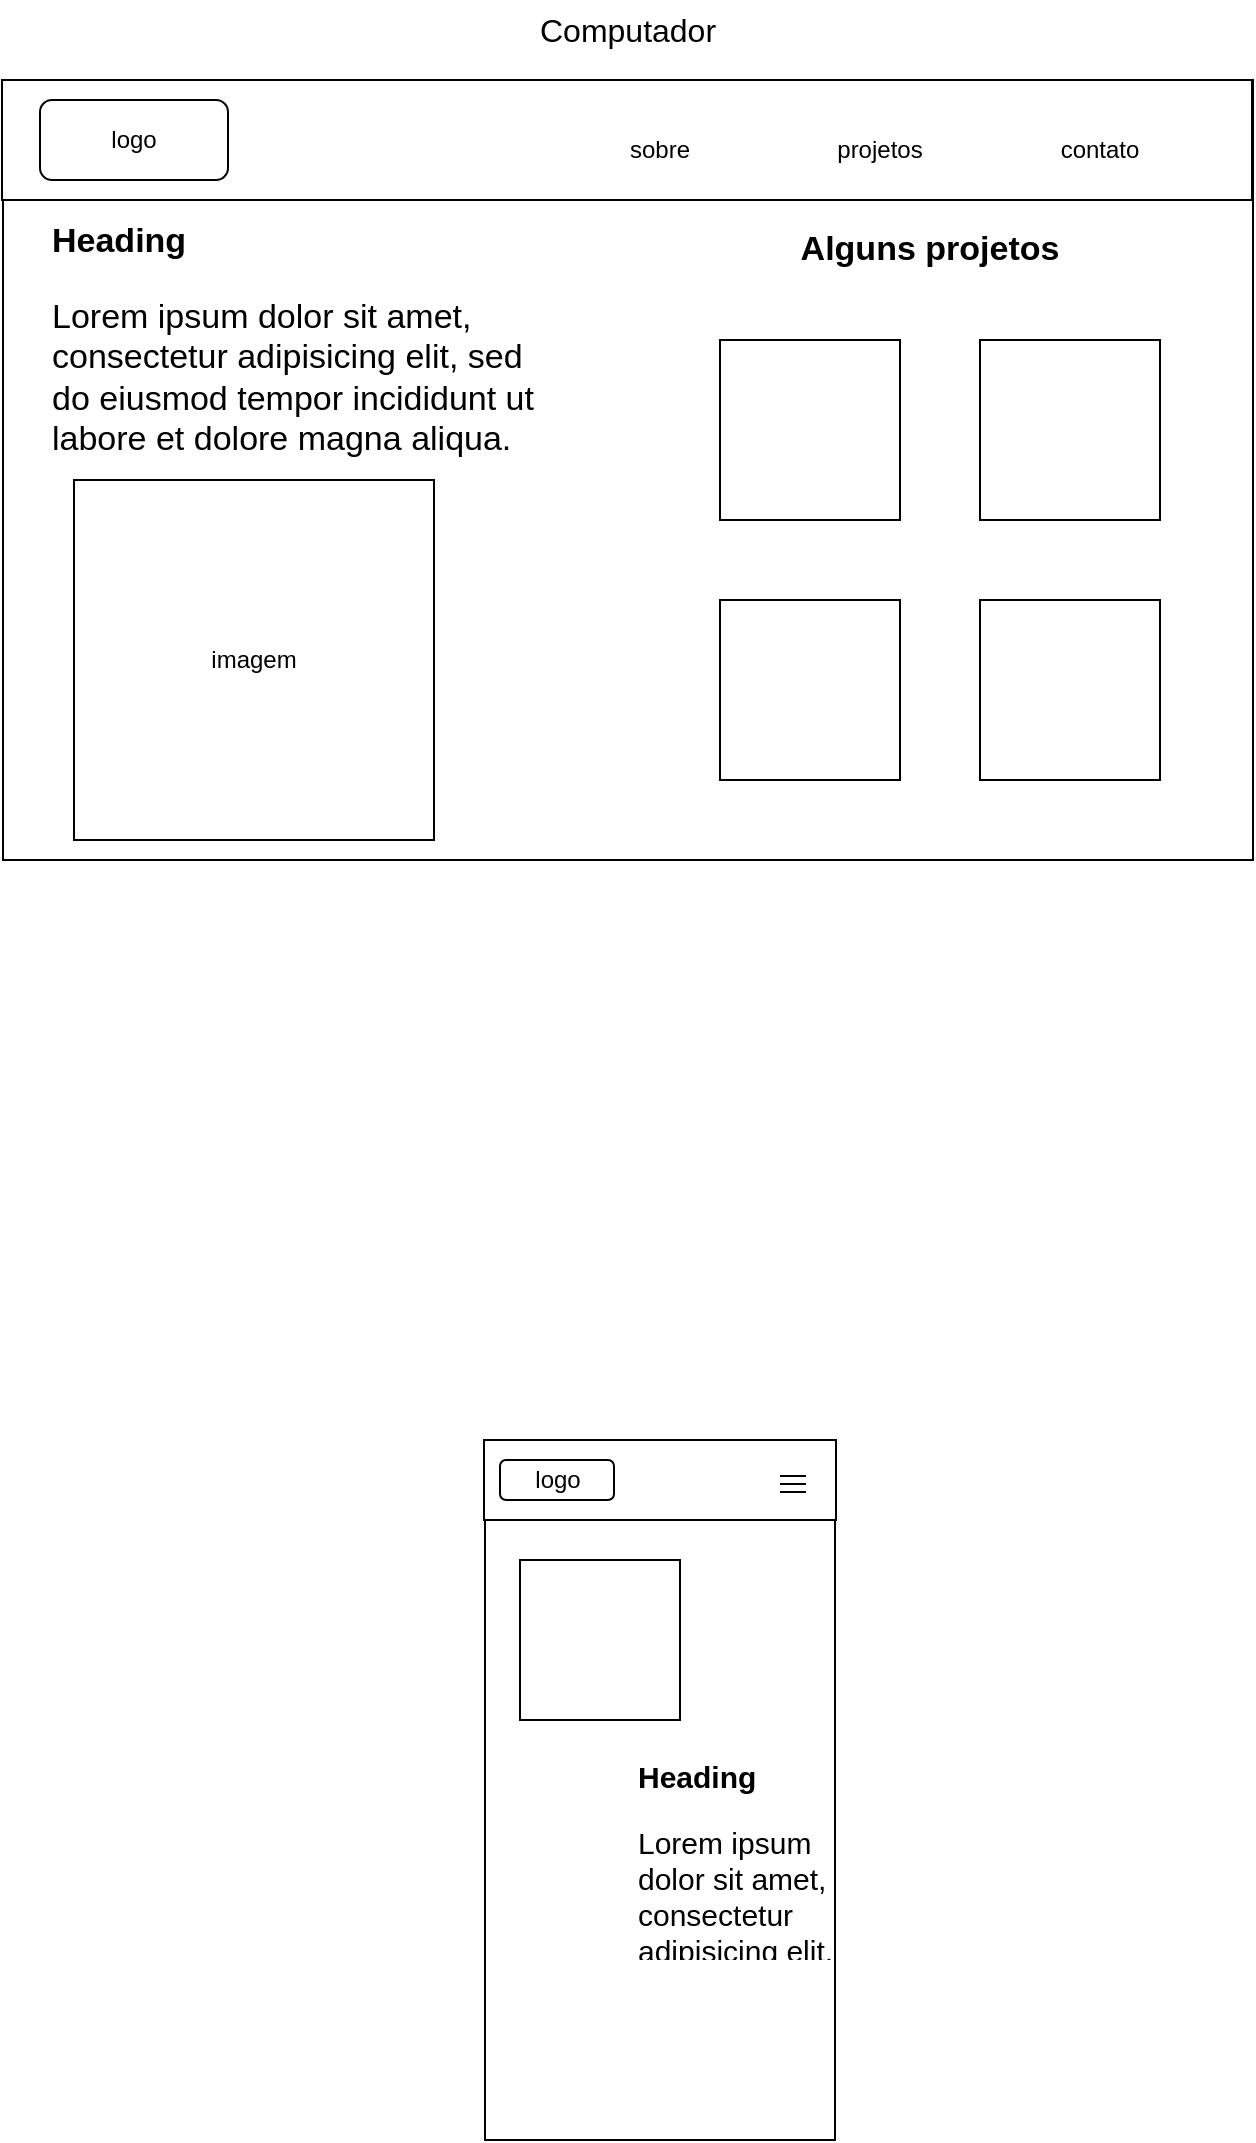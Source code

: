 <mxfile version="22.0.6" type="github">
  <diagram name="Página-1" id="hBUwLC2IuBWJGV8TWu46">
    <mxGraphModel dx="880" dy="478" grid="1" gridSize="10" guides="1" tooltips="1" connect="1" arrows="1" fold="1" page="1" pageScale="1" pageWidth="827" pageHeight="1169" math="0" shadow="0">
      <root>
        <mxCell id="0" />
        <mxCell id="1" parent="0" />
        <mxCell id="5m0ddqCzGyTzGLBYoEIz-1" value="" style="rounded=0;whiteSpace=wrap;html=1;" vertex="1" parent="1">
          <mxGeometry x="101.5" y="100" width="625" height="390" as="geometry" />
        </mxCell>
        <mxCell id="5m0ddqCzGyTzGLBYoEIz-423" value="&lt;font style=&quot;font-size: 16px;&quot;&gt;Computador&lt;/font&gt;" style="text;html=1;strokeColor=none;fillColor=none;align=center;verticalAlign=middle;whiteSpace=wrap;rounded=0;" vertex="1" parent="1">
          <mxGeometry x="384" y="60" width="60" height="30" as="geometry" />
        </mxCell>
        <mxCell id="5m0ddqCzGyTzGLBYoEIz-425" value="" style="rounded=0;whiteSpace=wrap;html=1;" vertex="1" parent="1">
          <mxGeometry x="101" y="100" width="625" height="60" as="geometry" />
        </mxCell>
        <mxCell id="5m0ddqCzGyTzGLBYoEIz-427" value="" style="rounded=1;whiteSpace=wrap;html=1;" vertex="1" parent="1">
          <mxGeometry x="120" y="110" width="94" height="40" as="geometry" />
        </mxCell>
        <mxCell id="5m0ddqCzGyTzGLBYoEIz-428" value="logo" style="text;html=1;strokeColor=none;fillColor=none;align=center;verticalAlign=middle;whiteSpace=wrap;rounded=0;" vertex="1" parent="1">
          <mxGeometry x="137" y="115" width="60" height="30" as="geometry" />
        </mxCell>
        <mxCell id="5m0ddqCzGyTzGLBYoEIz-429" value="sobre" style="text;html=1;strokeColor=none;fillColor=none;align=center;verticalAlign=middle;whiteSpace=wrap;rounded=0;" vertex="1" parent="1">
          <mxGeometry x="400" y="120" width="60" height="30" as="geometry" />
        </mxCell>
        <mxCell id="5m0ddqCzGyTzGLBYoEIz-430" value="projetos" style="text;html=1;strokeColor=none;fillColor=none;align=center;verticalAlign=middle;whiteSpace=wrap;rounded=0;" vertex="1" parent="1">
          <mxGeometry x="510" y="120" width="60" height="30" as="geometry" />
        </mxCell>
        <mxCell id="5m0ddqCzGyTzGLBYoEIz-431" value="contato" style="text;html=1;strokeColor=none;fillColor=none;align=center;verticalAlign=middle;whiteSpace=wrap;rounded=0;" vertex="1" parent="1">
          <mxGeometry x="620" y="120" width="60" height="30" as="geometry" />
        </mxCell>
        <mxCell id="5m0ddqCzGyTzGLBYoEIz-432" value="&lt;h1 style=&quot;font-size: 17px;&quot;&gt;&lt;font style=&quot;font-size: 17px;&quot;&gt;Heading&lt;/font&gt;&lt;/h1&gt;&lt;p style=&quot;font-size: 17px;&quot;&gt;&lt;font style=&quot;font-size: 17px;&quot;&gt;Lorem ipsum dolor sit amet, consectetur adipisicing elit, sed do eiusmod tempor incididunt ut labore et dolore magna aliqua.&lt;/font&gt;&lt;/p&gt;" style="text;html=1;strokeColor=none;fillColor=none;spacing=5;spacingTop=-20;whiteSpace=wrap;overflow=hidden;rounded=0;" vertex="1" parent="1">
          <mxGeometry x="121" y="170" width="263" height="160" as="geometry" />
        </mxCell>
        <mxCell id="5m0ddqCzGyTzGLBYoEIz-433" value="" style="whiteSpace=wrap;html=1;aspect=fixed;" vertex="1" parent="1">
          <mxGeometry x="137" y="300" width="180" height="180" as="geometry" />
        </mxCell>
        <mxCell id="5m0ddqCzGyTzGLBYoEIz-434" value="imagem" style="text;html=1;strokeColor=none;fillColor=none;align=center;verticalAlign=middle;whiteSpace=wrap;rounded=0;" vertex="1" parent="1">
          <mxGeometry x="197" y="375" width="60" height="30" as="geometry" />
        </mxCell>
        <mxCell id="5m0ddqCzGyTzGLBYoEIz-435" value="&lt;font style=&quot;font-size: 17px;&quot;&gt;&lt;b&gt;Alguns projetos&lt;/b&gt;&lt;/font&gt;" style="text;html=1;strokeColor=none;fillColor=none;align=center;verticalAlign=middle;whiteSpace=wrap;rounded=0;" vertex="1" parent="1">
          <mxGeometry x="460" y="170" width="210" height="30" as="geometry" />
        </mxCell>
        <mxCell id="5m0ddqCzGyTzGLBYoEIz-436" value="" style="whiteSpace=wrap;html=1;aspect=fixed;" vertex="1" parent="1">
          <mxGeometry x="460" y="230" width="90" height="90" as="geometry" />
        </mxCell>
        <mxCell id="5m0ddqCzGyTzGLBYoEIz-437" value="" style="whiteSpace=wrap;html=1;aspect=fixed;" vertex="1" parent="1">
          <mxGeometry x="590" y="360" width="90" height="90" as="geometry" />
        </mxCell>
        <mxCell id="5m0ddqCzGyTzGLBYoEIz-438" value="" style="whiteSpace=wrap;html=1;aspect=fixed;" vertex="1" parent="1">
          <mxGeometry x="460" y="360" width="90" height="90" as="geometry" />
        </mxCell>
        <mxCell id="5m0ddqCzGyTzGLBYoEIz-439" value="" style="whiteSpace=wrap;html=1;aspect=fixed;" vertex="1" parent="1">
          <mxGeometry x="590" y="230" width="90" height="90" as="geometry" />
        </mxCell>
        <mxCell id="5m0ddqCzGyTzGLBYoEIz-440" value="" style="rounded=0;whiteSpace=wrap;html=1;rotation=90;" vertex="1" parent="1">
          <mxGeometry x="257.5" y="870" width="345" height="175" as="geometry" />
        </mxCell>
        <mxCell id="5m0ddqCzGyTzGLBYoEIz-441" value="" style="rounded=0;whiteSpace=wrap;html=1;" vertex="1" parent="1">
          <mxGeometry x="342" y="780" width="176" height="40" as="geometry" />
        </mxCell>
        <mxCell id="5m0ddqCzGyTzGLBYoEIz-442" value="" style="rounded=1;whiteSpace=wrap;html=1;" vertex="1" parent="1">
          <mxGeometry x="350" y="790" width="57" height="20" as="geometry" />
        </mxCell>
        <mxCell id="5m0ddqCzGyTzGLBYoEIz-443" value="logo" style="text;html=1;strokeColor=none;fillColor=none;align=center;verticalAlign=middle;whiteSpace=wrap;rounded=0;" vertex="1" parent="1">
          <mxGeometry x="348.5" y="785" width="60" height="30" as="geometry" />
        </mxCell>
        <mxCell id="5m0ddqCzGyTzGLBYoEIz-444" value="" style="line;strokeWidth=1;fillColor=none;align=left;verticalAlign=middle;spacingTop=-1;spacingLeft=3;spacingRight=3;rotatable=0;labelPosition=right;points=[];portConstraint=eastwest;strokeColor=inherit;" vertex="1" parent="1">
          <mxGeometry x="490" y="794" width="13" height="8" as="geometry" />
        </mxCell>
        <mxCell id="5m0ddqCzGyTzGLBYoEIz-445" value="" style="line;strokeWidth=1;fillColor=none;align=left;verticalAlign=middle;spacingTop=-1;spacingLeft=3;spacingRight=3;rotatable=0;labelPosition=right;points=[];portConstraint=eastwest;strokeColor=inherit;" vertex="1" parent="1">
          <mxGeometry x="490" y="798" width="13" height="8" as="geometry" />
        </mxCell>
        <mxCell id="5m0ddqCzGyTzGLBYoEIz-446" value="" style="line;strokeWidth=1;fillColor=none;align=left;verticalAlign=middle;spacingTop=-1;spacingLeft=3;spacingRight=3;rotatable=0;labelPosition=right;points=[];portConstraint=eastwest;strokeColor=inherit;" vertex="1" parent="1">
          <mxGeometry x="490" y="802" width="13" height="8" as="geometry" />
        </mxCell>
        <mxCell id="5m0ddqCzGyTzGLBYoEIz-447" value="&lt;h1 style=&quot;font-size: 15px;&quot;&gt;&lt;font style=&quot;font-size: 15px;&quot;&gt;Heading&lt;/font&gt;&lt;/h1&gt;&lt;p style=&quot;font-size: 15px;&quot;&gt;&lt;font style=&quot;font-size: 15px;&quot;&gt;Lorem ipsum dolor sit amet, consectetur adipisicing elit, sed do eiusmod tempor incididunt ut labore et dolore magna aliqua.&lt;/font&gt;&lt;/p&gt;" style="text;html=1;strokeColor=none;fillColor=none;spacing=5;spacingTop=-20;whiteSpace=wrap;overflow=hidden;rounded=0;" vertex="1" parent="1">
          <mxGeometry x="414" y="940" width="126.75" height="100" as="geometry" />
        </mxCell>
        <mxCell id="5m0ddqCzGyTzGLBYoEIz-448" value="" style="whiteSpace=wrap;html=1;aspect=fixed;" vertex="1" parent="1">
          <mxGeometry x="360" y="840" width="80" height="80" as="geometry" />
        </mxCell>
      </root>
    </mxGraphModel>
  </diagram>
</mxfile>

